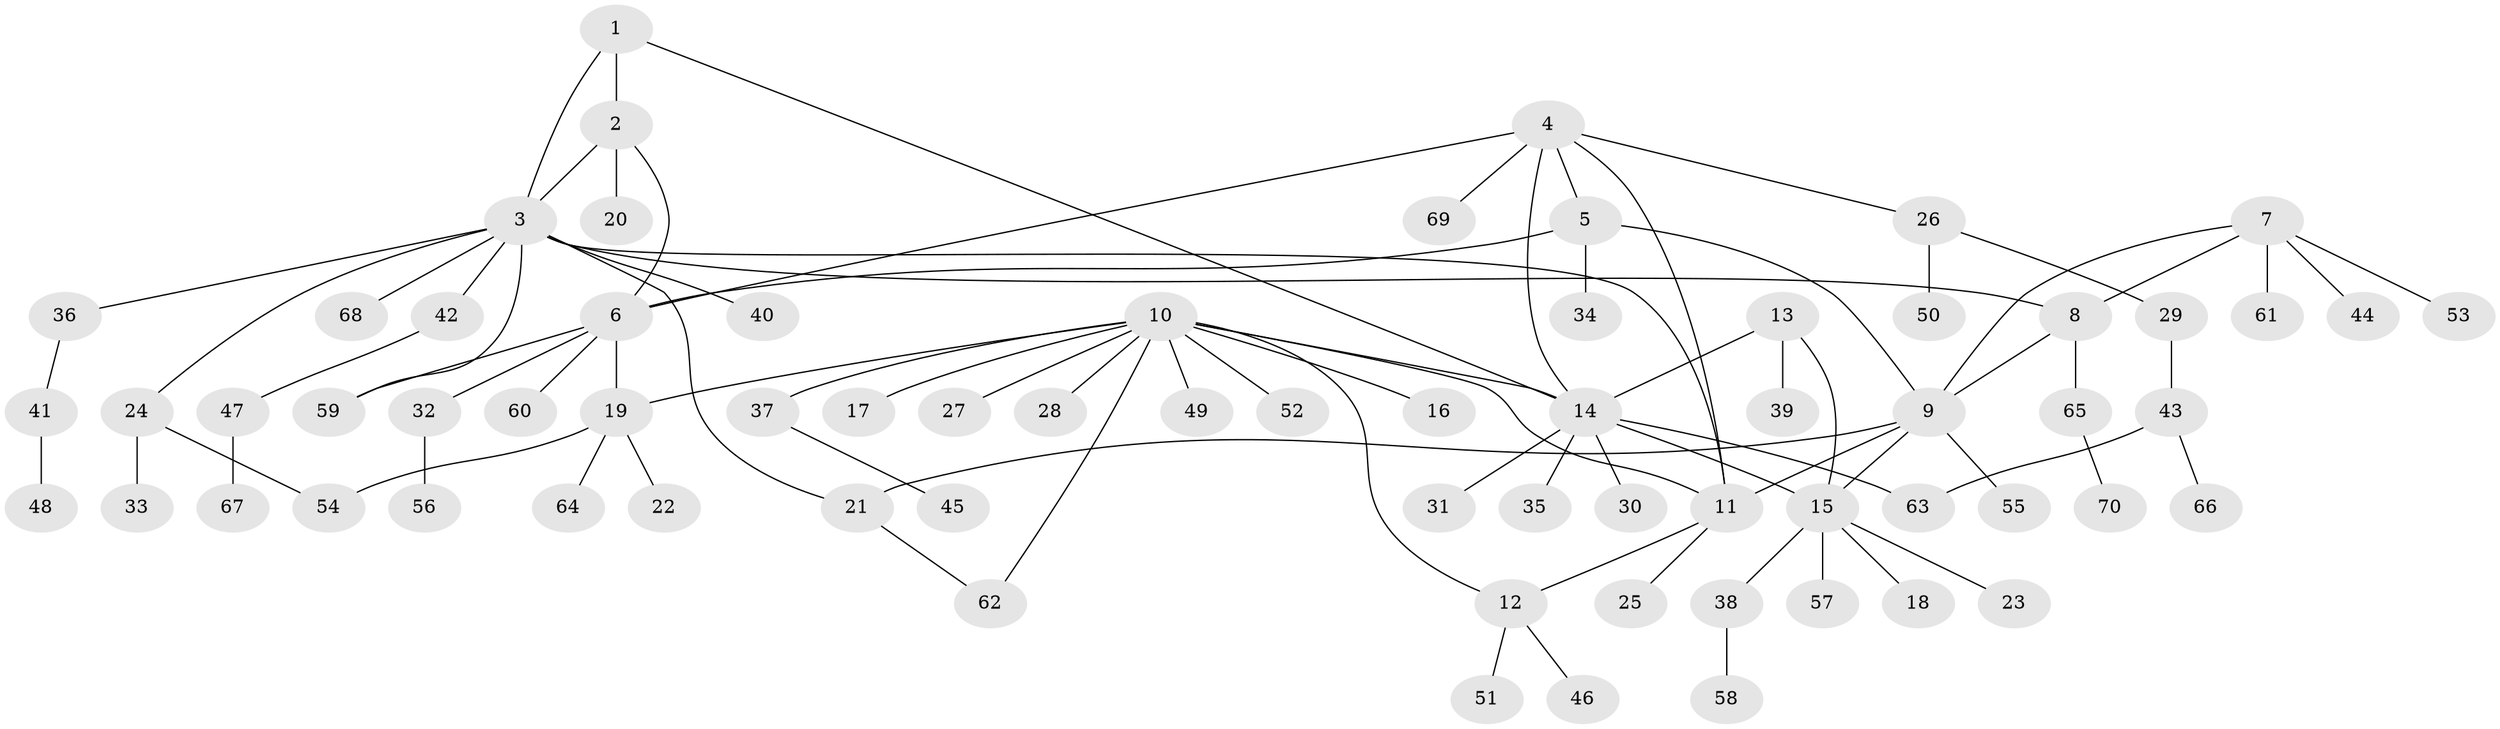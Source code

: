 // Generated by graph-tools (version 1.1) at 2025/56/03/09/25 04:56:00]
// undirected, 70 vertices, 86 edges
graph export_dot {
graph [start="1"]
  node [color=gray90,style=filled];
  1;
  2;
  3;
  4;
  5;
  6;
  7;
  8;
  9;
  10;
  11;
  12;
  13;
  14;
  15;
  16;
  17;
  18;
  19;
  20;
  21;
  22;
  23;
  24;
  25;
  26;
  27;
  28;
  29;
  30;
  31;
  32;
  33;
  34;
  35;
  36;
  37;
  38;
  39;
  40;
  41;
  42;
  43;
  44;
  45;
  46;
  47;
  48;
  49;
  50;
  51;
  52;
  53;
  54;
  55;
  56;
  57;
  58;
  59;
  60;
  61;
  62;
  63;
  64;
  65;
  66;
  67;
  68;
  69;
  70;
  1 -- 2;
  1 -- 3;
  1 -- 14;
  2 -- 3;
  2 -- 6;
  2 -- 20;
  3 -- 8;
  3 -- 11;
  3 -- 21;
  3 -- 24;
  3 -- 36;
  3 -- 40;
  3 -- 42;
  3 -- 59;
  3 -- 68;
  4 -- 5;
  4 -- 6;
  4 -- 11;
  4 -- 14;
  4 -- 26;
  4 -- 69;
  5 -- 6;
  5 -- 9;
  5 -- 34;
  6 -- 19;
  6 -- 32;
  6 -- 59;
  6 -- 60;
  7 -- 8;
  7 -- 9;
  7 -- 44;
  7 -- 53;
  7 -- 61;
  8 -- 9;
  8 -- 65;
  9 -- 11;
  9 -- 15;
  9 -- 21;
  9 -- 55;
  10 -- 11;
  10 -- 12;
  10 -- 14;
  10 -- 16;
  10 -- 17;
  10 -- 19;
  10 -- 27;
  10 -- 28;
  10 -- 37;
  10 -- 49;
  10 -- 52;
  10 -- 62;
  11 -- 12;
  11 -- 25;
  12 -- 46;
  12 -- 51;
  13 -- 14;
  13 -- 15;
  13 -- 39;
  14 -- 15;
  14 -- 30;
  14 -- 31;
  14 -- 35;
  14 -- 63;
  15 -- 18;
  15 -- 23;
  15 -- 38;
  15 -- 57;
  19 -- 22;
  19 -- 54;
  19 -- 64;
  21 -- 62;
  24 -- 33;
  24 -- 54;
  26 -- 29;
  26 -- 50;
  29 -- 43;
  32 -- 56;
  36 -- 41;
  37 -- 45;
  38 -- 58;
  41 -- 48;
  42 -- 47;
  43 -- 63;
  43 -- 66;
  47 -- 67;
  65 -- 70;
}
